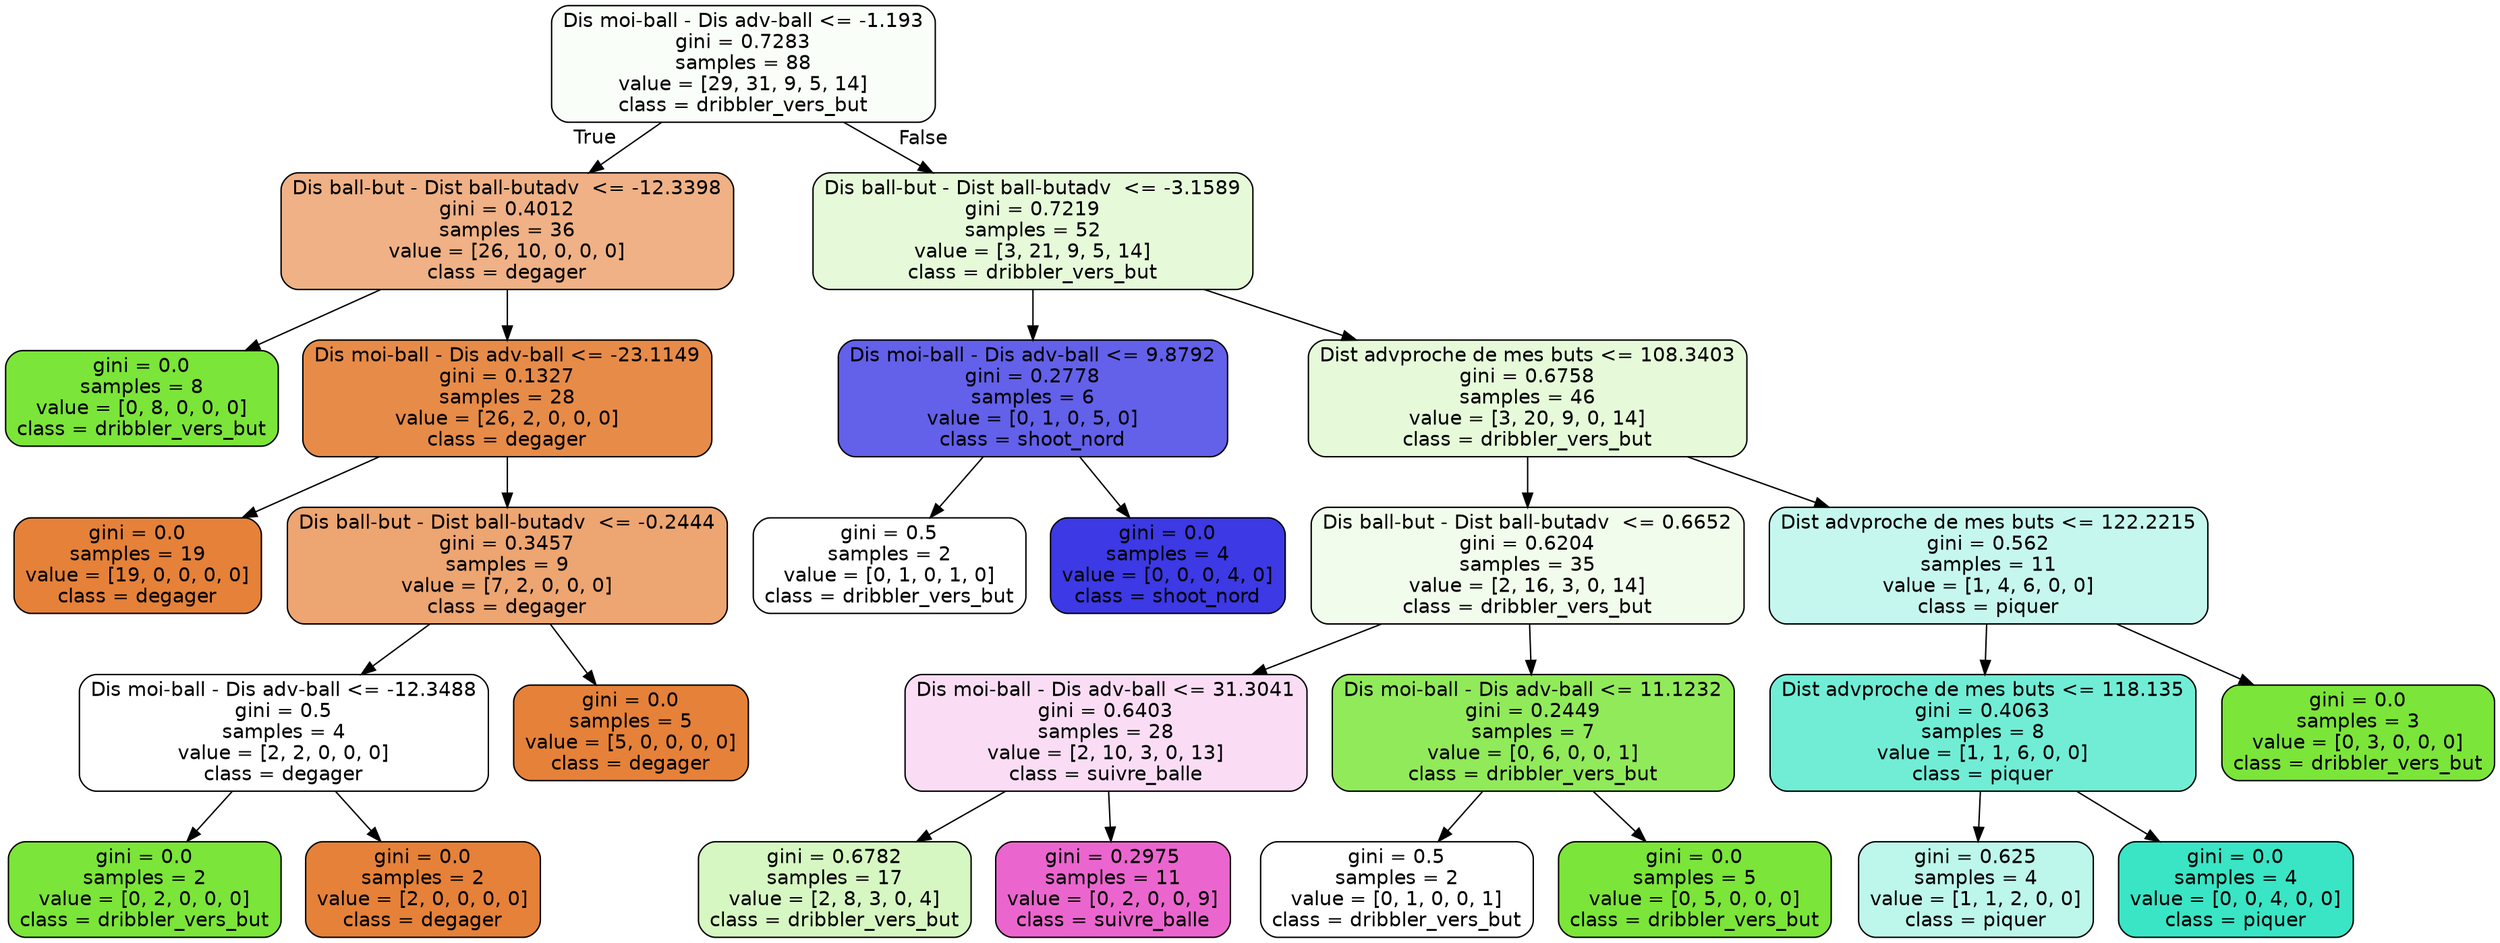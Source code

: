 digraph Tree {
node [shape=box, style="filled, rounded", color="black", fontname=helvetica] ;
edge [fontname=helvetica] ;
0 [label="Dis moi-ball - Dis adv-ball <= -1.193\ngini = 0.7283\nsamples = 88\nvalue = [29, 31, 9, 5, 14]\nclass = dribbler_vers_but", fillcolor="#7be53909"] ;
1 [label="Dis ball-but - Dist ball-butadv  <= -12.3398\ngini = 0.4012\nsamples = 36\nvalue = [26, 10, 0, 0, 0]\nclass = degager", fillcolor="#e581399d"] ;
0 -> 1 [labeldistance=2.5, labelangle=45, headlabel="True"] ;
2 [label="gini = 0.0\nsamples = 8\nvalue = [0, 8, 0, 0, 0]\nclass = dribbler_vers_but", fillcolor="#7be539ff"] ;
1 -> 2 ;
3 [label="Dis moi-ball - Dis adv-ball <= -23.1149\ngini = 0.1327\nsamples = 28\nvalue = [26, 2, 0, 0, 0]\nclass = degager", fillcolor="#e58139eb"] ;
1 -> 3 ;
4 [label="gini = 0.0\nsamples = 19\nvalue = [19, 0, 0, 0, 0]\nclass = degager", fillcolor="#e58139ff"] ;
3 -> 4 ;
5 [label="Dis ball-but - Dist ball-butadv  <= -0.2444\ngini = 0.3457\nsamples = 9\nvalue = [7, 2, 0, 0, 0]\nclass = degager", fillcolor="#e58139b6"] ;
3 -> 5 ;
6 [label="Dis moi-ball - Dis adv-ball <= -12.3488\ngini = 0.5\nsamples = 4\nvalue = [2, 2, 0, 0, 0]\nclass = degager", fillcolor="#e5813900"] ;
5 -> 6 ;
7 [label="gini = 0.0\nsamples = 2\nvalue = [0, 2, 0, 0, 0]\nclass = dribbler_vers_but", fillcolor="#7be539ff"] ;
6 -> 7 ;
8 [label="gini = 0.0\nsamples = 2\nvalue = [2, 0, 0, 0, 0]\nclass = degager", fillcolor="#e58139ff"] ;
6 -> 8 ;
9 [label="gini = 0.0\nsamples = 5\nvalue = [5, 0, 0, 0, 0]\nclass = degager", fillcolor="#e58139ff"] ;
5 -> 9 ;
10 [label="Dis ball-but - Dist ball-butadv  <= -3.1589\ngini = 0.7219\nsamples = 52\nvalue = [3, 21, 9, 5, 14]\nclass = dribbler_vers_but", fillcolor="#7be5392f"] ;
0 -> 10 [labeldistance=2.5, labelangle=-45, headlabel="False"] ;
11 [label="Dis moi-ball - Dis adv-ball <= 9.8792\ngini = 0.2778\nsamples = 6\nvalue = [0, 1, 0, 5, 0]\nclass = shoot_nord", fillcolor="#3c39e5cc"] ;
10 -> 11 ;
12 [label="gini = 0.5\nsamples = 2\nvalue = [0, 1, 0, 1, 0]\nclass = dribbler_vers_but", fillcolor="#7be53900"] ;
11 -> 12 ;
13 [label="gini = 0.0\nsamples = 4\nvalue = [0, 0, 0, 4, 0]\nclass = shoot_nord", fillcolor="#3c39e5ff"] ;
11 -> 13 ;
14 [label="Dist advproche de mes buts <= 108.3403\ngini = 0.6758\nsamples = 46\nvalue = [3, 20, 9, 0, 14]\nclass = dribbler_vers_but", fillcolor="#7be53930"] ;
10 -> 14 ;
15 [label="Dis ball-but - Dist ball-butadv  <= 0.6652\ngini = 0.6204\nsamples = 35\nvalue = [2, 16, 3, 0, 14]\nclass = dribbler_vers_but", fillcolor="#7be53918"] ;
14 -> 15 ;
16 [label="Dis moi-ball - Dis adv-ball <= 31.3041\ngini = 0.6403\nsamples = 28\nvalue = [2, 10, 3, 0, 13]\nclass = suivre_balle", fillcolor="#e539c02b"] ;
15 -> 16 ;
17 [label="gini = 0.6782\nsamples = 17\nvalue = [2, 8, 3, 0, 4]\nclass = dribbler_vers_but", fillcolor="#7be5394e"] ;
16 -> 17 ;
18 [label="gini = 0.2975\nsamples = 11\nvalue = [0, 2, 0, 0, 9]\nclass = suivre_balle", fillcolor="#e539c0c6"] ;
16 -> 18 ;
19 [label="Dis moi-ball - Dis adv-ball <= 11.1232\ngini = 0.2449\nsamples = 7\nvalue = [0, 6, 0, 0, 1]\nclass = dribbler_vers_but", fillcolor="#7be539d4"] ;
15 -> 19 ;
20 [label="gini = 0.5\nsamples = 2\nvalue = [0, 1, 0, 0, 1]\nclass = dribbler_vers_but", fillcolor="#7be53900"] ;
19 -> 20 ;
21 [label="gini = 0.0\nsamples = 5\nvalue = [0, 5, 0, 0, 0]\nclass = dribbler_vers_but", fillcolor="#7be539ff"] ;
19 -> 21 ;
22 [label="Dist advproche de mes buts <= 122.2215\ngini = 0.562\nsamples = 11\nvalue = [1, 4, 6, 0, 0]\nclass = piquer", fillcolor="#39e5c549"] ;
14 -> 22 ;
23 [label="Dist advproche de mes buts <= 118.135\ngini = 0.4063\nsamples = 8\nvalue = [1, 1, 6, 0, 0]\nclass = piquer", fillcolor="#39e5c5b6"] ;
22 -> 23 ;
24 [label="gini = 0.625\nsamples = 4\nvalue = [1, 1, 2, 0, 0]\nclass = piquer", fillcolor="#39e5c555"] ;
23 -> 24 ;
25 [label="gini = 0.0\nsamples = 4\nvalue = [0, 0, 4, 0, 0]\nclass = piquer", fillcolor="#39e5c5ff"] ;
23 -> 25 ;
26 [label="gini = 0.0\nsamples = 3\nvalue = [0, 3, 0, 0, 0]\nclass = dribbler_vers_but", fillcolor="#7be539ff"] ;
22 -> 26 ;
}